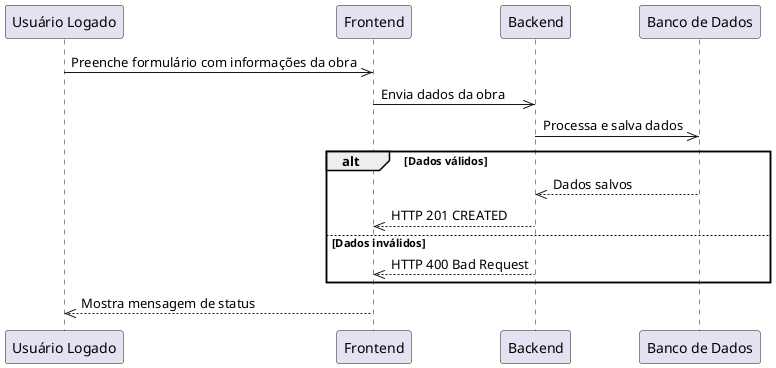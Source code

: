 @startuml
    participant Usuario as "Usuário Logado"
    participant Frontend
    participant Backend
    participant DB as "Banco de Dados"

    Usuario->>Frontend: Preenche formulário com informações da obra
    Frontend->>Backend: Envia dados da obra
    Backend->>DB: Processa e salva dados
    alt Dados válidos
        DB-->>Backend: Dados salvos
        Backend-->>Frontend: HTTP 201 CREATED
    else Dados inválidos
        Backend-->>Frontend: HTTP 400 Bad Request
    end
    Frontend-->>Usuario: Mostra mensagem de status

@enduml